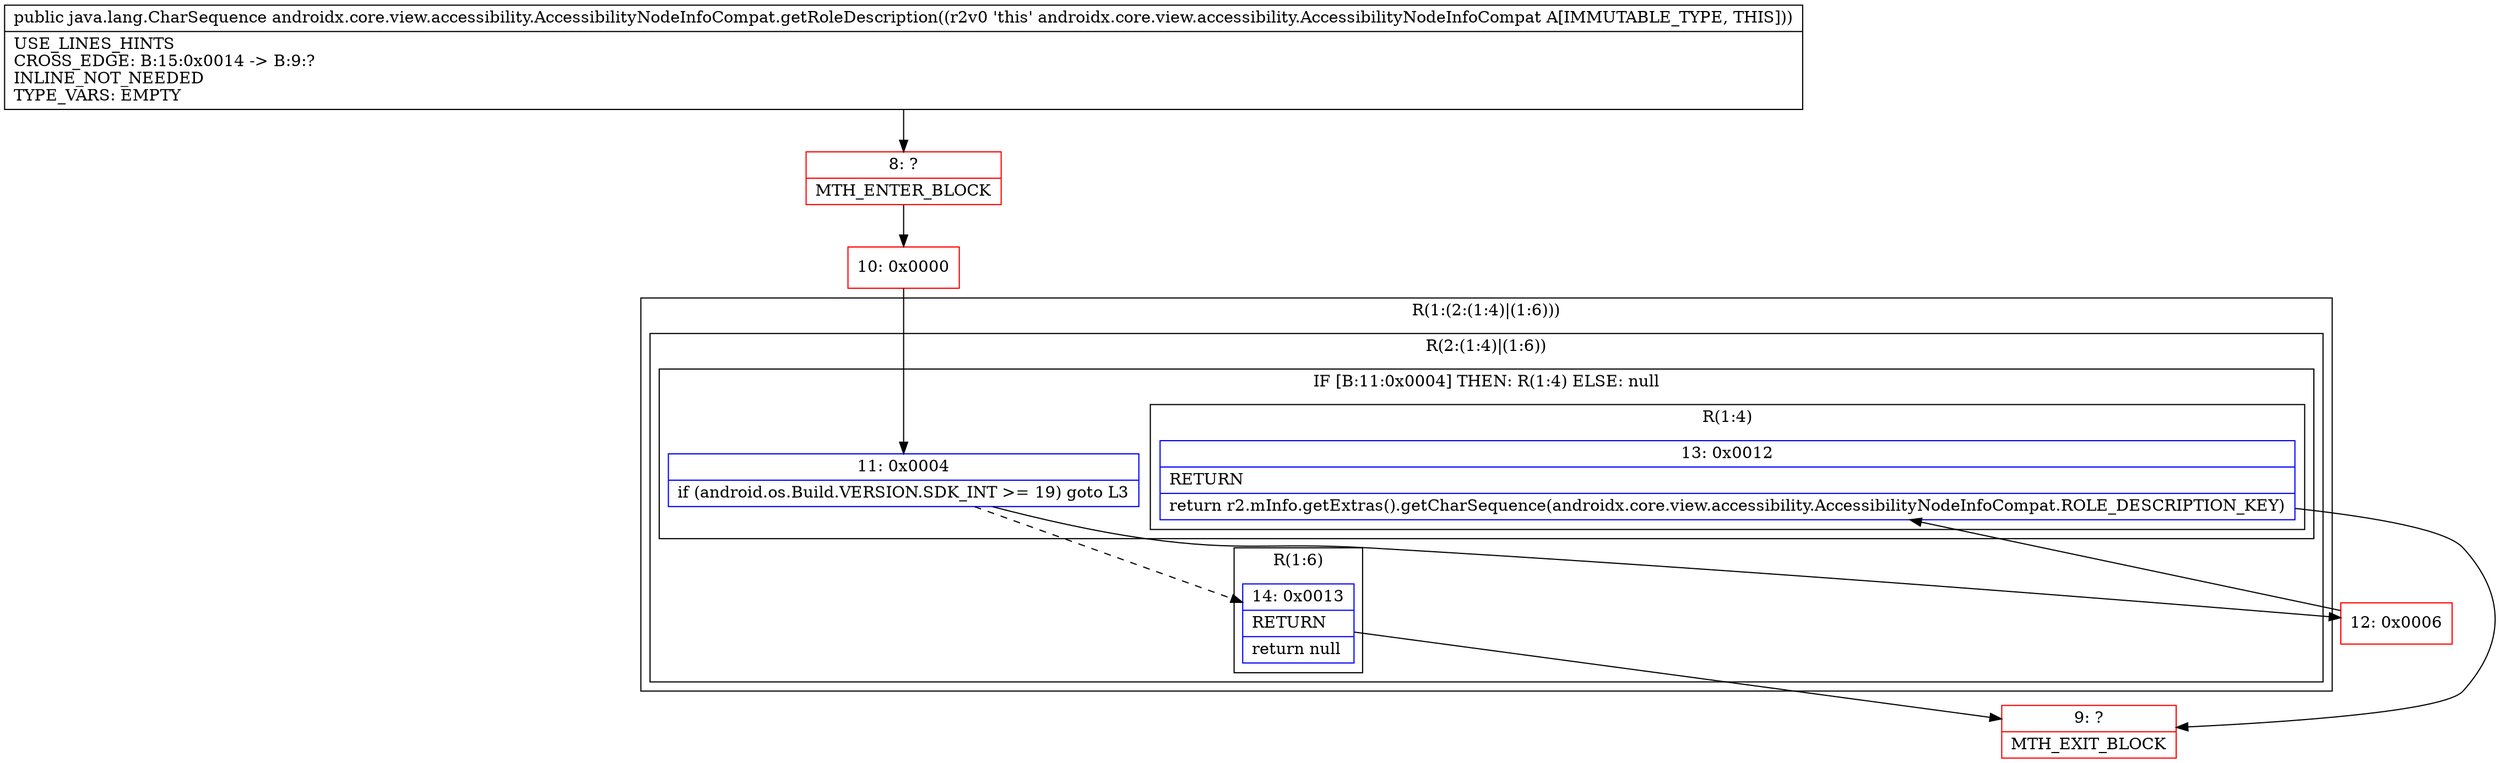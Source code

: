 digraph "CFG forandroidx.core.view.accessibility.AccessibilityNodeInfoCompat.getRoleDescription()Ljava\/lang\/CharSequence;" {
subgraph cluster_Region_1911647589 {
label = "R(1:(2:(1:4)|(1:6)))";
node [shape=record,color=blue];
subgraph cluster_Region_1311113628 {
label = "R(2:(1:4)|(1:6))";
node [shape=record,color=blue];
subgraph cluster_IfRegion_217716998 {
label = "IF [B:11:0x0004] THEN: R(1:4) ELSE: null";
node [shape=record,color=blue];
Node_11 [shape=record,label="{11\:\ 0x0004|if (android.os.Build.VERSION.SDK_INT \>= 19) goto L3\l}"];
subgraph cluster_Region_273776315 {
label = "R(1:4)";
node [shape=record,color=blue];
Node_13 [shape=record,label="{13\:\ 0x0012|RETURN\l|return r2.mInfo.getExtras().getCharSequence(androidx.core.view.accessibility.AccessibilityNodeInfoCompat.ROLE_DESCRIPTION_KEY)\l}"];
}
}
subgraph cluster_Region_1790026641 {
label = "R(1:6)";
node [shape=record,color=blue];
Node_14 [shape=record,label="{14\:\ 0x0013|RETURN\l|return null\l}"];
}
}
}
Node_8 [shape=record,color=red,label="{8\:\ ?|MTH_ENTER_BLOCK\l}"];
Node_10 [shape=record,color=red,label="{10\:\ 0x0000}"];
Node_12 [shape=record,color=red,label="{12\:\ 0x0006}"];
Node_9 [shape=record,color=red,label="{9\:\ ?|MTH_EXIT_BLOCK\l}"];
MethodNode[shape=record,label="{public java.lang.CharSequence androidx.core.view.accessibility.AccessibilityNodeInfoCompat.getRoleDescription((r2v0 'this' androidx.core.view.accessibility.AccessibilityNodeInfoCompat A[IMMUTABLE_TYPE, THIS]))  | USE_LINES_HINTS\lCROSS_EDGE: B:15:0x0014 \-\> B:9:?\lINLINE_NOT_NEEDED\lTYPE_VARS: EMPTY\l}"];
MethodNode -> Node_8;Node_11 -> Node_12;
Node_11 -> Node_14[style=dashed];
Node_13 -> Node_9;
Node_14 -> Node_9;
Node_8 -> Node_10;
Node_10 -> Node_11;
Node_12 -> Node_13;
}

